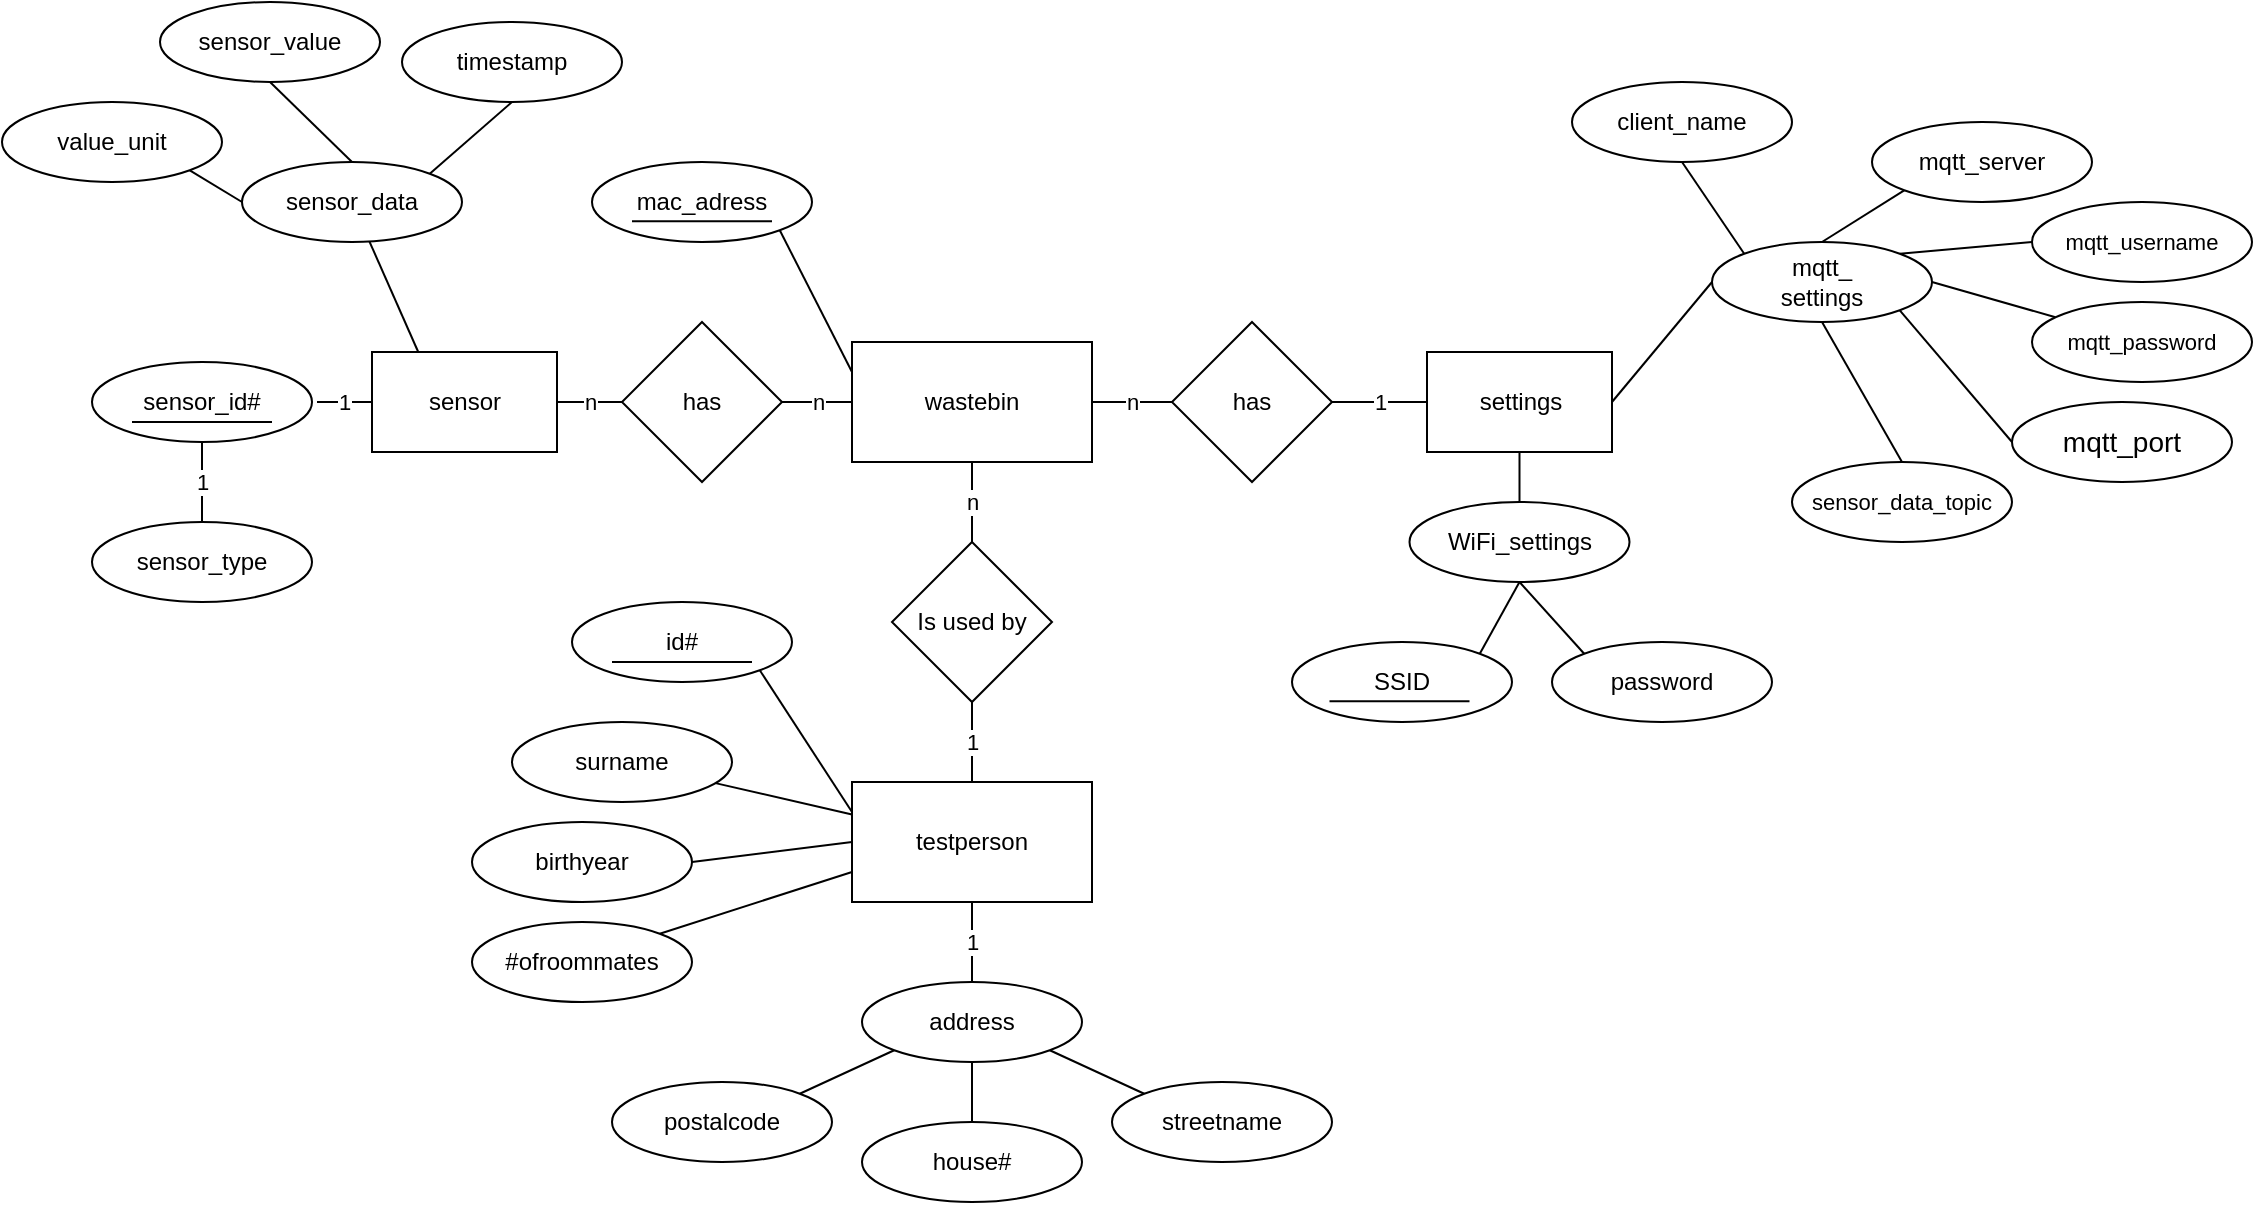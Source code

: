 <mxfile>
    <diagram id="QrXmkhVoq9gLwezN5p5O" name="Page-1">
        <mxGraphModel dx="656" dy="1678" grid="1" gridSize="10" guides="1" tooltips="1" connect="1" arrows="1" fold="1" page="1" pageScale="1" pageWidth="827" pageHeight="1169" math="0" shadow="0">
            <root>
                <mxCell id="0"/>
                <mxCell id="1" parent="0"/>
                <mxCell id="17" value="n" style="edgeStyle=none;html=1;exitX=0.5;exitY=1;exitDx=0;exitDy=0;entryX=0.5;entryY=0;entryDx=0;entryDy=0;endArrow=none;endFill=0;" parent="1" source="2" target="16" edge="1">
                    <mxGeometry relative="1" as="geometry"/>
                </mxCell>
                <mxCell id="116" value="n" style="edgeStyle=none;html=1;exitX=0;exitY=0.5;exitDx=0;exitDy=0;entryX=1;entryY=0.5;entryDx=0;entryDy=0;endArrow=none;endFill=0;startArrow=none;" edge="1" parent="1" source="139" target="115">
                    <mxGeometry relative="1" as="geometry">
                        <Array as="points"/>
                    </mxGeometry>
                </mxCell>
                <mxCell id="2" value="wastebin" style="rounded=0;whiteSpace=wrap;html=1;" parent="1" vertex="1">
                    <mxGeometry x="760" y="-20" width="120" height="60" as="geometry"/>
                </mxCell>
                <mxCell id="82" style="edgeStyle=none;html=1;exitX=1;exitY=1;exitDx=0;exitDy=0;entryX=0;entryY=0.25;entryDx=0;entryDy=0;endArrow=none;endFill=0;" parent="1" source="11" target="2" edge="1">
                    <mxGeometry relative="1" as="geometry"/>
                </mxCell>
                <mxCell id="11" value="mac_adress" style="ellipse;whiteSpace=wrap;html=1;" parent="1" vertex="1">
                    <mxGeometry x="630" y="-110" width="110" height="40" as="geometry"/>
                </mxCell>
                <mxCell id="110" style="edgeStyle=none;html=1;exitX=0.5;exitY=1;exitDx=0;exitDy=0;entryX=0;entryY=0;entryDx=0;entryDy=0;endArrow=none;endFill=0;" parent="1" source="14" target="49" edge="1">
                    <mxGeometry relative="1" as="geometry"/>
                </mxCell>
                <mxCell id="14" value="client_name" style="ellipse;whiteSpace=wrap;html=1;" parent="1" vertex="1">
                    <mxGeometry x="1120" y="-150" width="110" height="40" as="geometry"/>
                </mxCell>
                <mxCell id="19" value="1" style="edgeStyle=none;html=1;exitX=0.5;exitY=1;exitDx=0;exitDy=0;entryX=0.5;entryY=0;entryDx=0;entryDy=0;endArrow=none;endFill=0;" parent="1" source="16" target="18" edge="1">
                    <mxGeometry relative="1" as="geometry"/>
                </mxCell>
                <mxCell id="16" value="Is used by" style="rhombus;whiteSpace=wrap;html=1;" parent="1" vertex="1">
                    <mxGeometry x="780" y="80" width="80" height="80" as="geometry"/>
                </mxCell>
                <mxCell id="27" style="edgeStyle=none;html=1;exitX=0;exitY=0.25;exitDx=0;exitDy=0;entryX=1;entryY=1;entryDx=0;entryDy=0;endArrow=none;endFill=0;" parent="1" source="18" target="22" edge="1">
                    <mxGeometry relative="1" as="geometry">
                        <Array as="points"/>
                    </mxGeometry>
                </mxCell>
                <mxCell id="18" value="testperson" style="rounded=0;whiteSpace=wrap;html=1;" parent="1" vertex="1">
                    <mxGeometry x="760" y="200" width="120" height="60" as="geometry"/>
                </mxCell>
                <mxCell id="22" value="id#" style="ellipse;whiteSpace=wrap;html=1;" parent="1" vertex="1">
                    <mxGeometry x="620" y="110" width="110" height="40" as="geometry"/>
                </mxCell>
                <mxCell id="112" value="" style="edgeStyle=none;html=1;fontSize=14;endArrow=none;endFill=0;" parent="1" source="23" target="18" edge="1">
                    <mxGeometry relative="1" as="geometry"/>
                </mxCell>
                <mxCell id="23" value="surname" style="ellipse;whiteSpace=wrap;html=1;" parent="1" vertex="1">
                    <mxGeometry x="590" y="170" width="110" height="40" as="geometry"/>
                </mxCell>
                <mxCell id="29" style="edgeStyle=none;html=1;endArrow=none;endFill=0;exitX=1;exitY=0.5;exitDx=0;exitDy=0;" parent="1" source="24" edge="1">
                    <mxGeometry relative="1" as="geometry">
                        <mxPoint x="760" y="230" as="targetPoint"/>
                    </mxGeometry>
                </mxCell>
                <mxCell id="24" value="birthyear" style="ellipse;whiteSpace=wrap;html=1;" parent="1" vertex="1">
                    <mxGeometry x="570" y="220" width="110" height="40" as="geometry"/>
                </mxCell>
                <mxCell id="31" style="edgeStyle=none;html=1;entryX=0;entryY=0.75;entryDx=0;entryDy=0;endArrow=none;endFill=0;exitX=1;exitY=0;exitDx=0;exitDy=0;" parent="1" source="30" target="18" edge="1">
                    <mxGeometry relative="1" as="geometry"/>
                </mxCell>
                <mxCell id="30" value="#ofroommates" style="ellipse;whiteSpace=wrap;html=1;" parent="1" vertex="1">
                    <mxGeometry x="570" y="270" width="110" height="40" as="geometry"/>
                </mxCell>
                <mxCell id="44" style="edgeStyle=none;html=1;exitX=0;exitY=0;exitDx=0;exitDy=0;entryX=1;entryY=1;entryDx=0;entryDy=0;endArrow=none;endFill=0;" parent="1" source="32" target="34" edge="1">
                    <mxGeometry relative="1" as="geometry"/>
                </mxCell>
                <mxCell id="32" value="streetname" style="ellipse;whiteSpace=wrap;html=1;" parent="1" vertex="1">
                    <mxGeometry x="890" y="350" width="110" height="40" as="geometry"/>
                </mxCell>
                <mxCell id="45" value="1" style="edgeStyle=none;html=1;exitX=0.5;exitY=0;exitDx=0;exitDy=0;endArrow=none;endFill=0;startArrow=none;" parent="1" source="34" target="18" edge="1">
                    <mxGeometry relative="1" as="geometry">
                        <mxPoint x="820" y="300" as="sourcePoint"/>
                    </mxGeometry>
                </mxCell>
                <mxCell id="34" value="address" style="ellipse;whiteSpace=wrap;html=1;" parent="1" vertex="1">
                    <mxGeometry x="765" y="300" width="110" height="40" as="geometry"/>
                </mxCell>
                <mxCell id="41" style="edgeStyle=none;html=1;exitX=0.5;exitY=0;exitDx=0;exitDy=0;entryX=0.5;entryY=1;entryDx=0;entryDy=0;endArrow=none;endFill=0;" parent="1" source="37" target="34" edge="1">
                    <mxGeometry relative="1" as="geometry"/>
                </mxCell>
                <mxCell id="37" value="house#" style="ellipse;whiteSpace=wrap;html=1;" parent="1" vertex="1">
                    <mxGeometry x="765" y="370" width="110" height="40" as="geometry"/>
                </mxCell>
                <mxCell id="42" style="edgeStyle=none;html=1;exitX=1;exitY=0;exitDx=0;exitDy=0;entryX=0;entryY=1;entryDx=0;entryDy=0;endArrow=none;endFill=0;" parent="1" source="39" target="34" edge="1">
                    <mxGeometry relative="1" as="geometry"/>
                </mxCell>
                <mxCell id="39" value="postalcode" style="ellipse;whiteSpace=wrap;html=1;" parent="1" vertex="1">
                    <mxGeometry x="640" y="350" width="110" height="40" as="geometry"/>
                </mxCell>
                <mxCell id="51" style="edgeStyle=none;html=1;exitX=0;exitY=0.5;exitDx=0;exitDy=0;entryX=1;entryY=0.5;entryDx=0;entryDy=0;endArrow=none;endFill=0;" parent="1" source="49" target="88" edge="1">
                    <mxGeometry relative="1" as="geometry">
                        <mxPoint x="1150.0" y="10" as="targetPoint"/>
                    </mxGeometry>
                </mxCell>
                <mxCell id="60" style="edgeStyle=none;html=1;exitX=0.5;exitY=0;exitDx=0;exitDy=0;entryX=0;entryY=1;entryDx=0;entryDy=0;endArrow=none;endFill=0;" parent="1" source="49" target="58" edge="1">
                    <mxGeometry relative="1" as="geometry"/>
                </mxCell>
                <mxCell id="62" style="edgeStyle=none;html=1;exitX=1;exitY=0;exitDx=0;exitDy=0;entryX=0;entryY=0.5;entryDx=0;entryDy=0;endArrow=none;endFill=0;" parent="1" source="49" target="61" edge="1">
                    <mxGeometry relative="1" as="geometry"/>
                </mxCell>
                <mxCell id="66" style="edgeStyle=none;html=1;exitX=1;exitY=1;exitDx=0;exitDy=0;entryX=0;entryY=0.5;entryDx=0;entryDy=0;endArrow=none;endFill=0;" parent="1" source="49" target="65" edge="1">
                    <mxGeometry relative="1" as="geometry"/>
                </mxCell>
                <mxCell id="71" style="edgeStyle=none;html=1;exitX=0.5;exitY=1;exitDx=0;exitDy=0;entryX=0.5;entryY=0;entryDx=0;entryDy=0;endArrow=none;endFill=0;" parent="1" source="49" target="67" edge="1">
                    <mxGeometry relative="1" as="geometry"/>
                </mxCell>
                <mxCell id="49" value="mqtt_&lt;br&gt;settings" style="ellipse;whiteSpace=wrap;html=1;" parent="1" vertex="1">
                    <mxGeometry x="1190" y="-70" width="110" height="40" as="geometry"/>
                </mxCell>
                <mxCell id="53" value="n" style="edgeStyle=none;html=1;entryX=0;entryY=0.5;entryDx=0;entryDy=0;endArrow=none;endFill=0;" parent="1" source="2" target="52" edge="1">
                    <mxGeometry relative="1" as="geometry">
                        <mxPoint x="872.5" y="-20" as="sourcePoint"/>
                        <mxPoint x="1030.0" y="-110" as="targetPoint"/>
                    </mxGeometry>
                </mxCell>
                <mxCell id="54" value="1" style="edgeStyle=none;html=1;exitX=1;exitY=0.5;exitDx=0;exitDy=0;endArrow=none;endFill=0;entryX=0;entryY=0.5;entryDx=0;entryDy=0;" parent="1" source="52" target="88" edge="1">
                    <mxGeometry relative="1" as="geometry">
                        <mxPoint x="1040" y="10" as="targetPoint"/>
                    </mxGeometry>
                </mxCell>
                <mxCell id="52" value="has" style="rhombus;whiteSpace=wrap;html=1;" parent="1" vertex="1">
                    <mxGeometry x="920" y="-30" width="80" height="80" as="geometry"/>
                </mxCell>
                <mxCell id="58" value="mqtt_server" style="ellipse;whiteSpace=wrap;html=1;" parent="1" vertex="1">
                    <mxGeometry x="1270" y="-130" width="110" height="40" as="geometry"/>
                </mxCell>
                <mxCell id="61" value="&lt;font style=&quot;font-size: 11px;&quot;&gt;mqtt_username&lt;/font&gt;" style="ellipse;whiteSpace=wrap;html=1;" parent="1" vertex="1">
                    <mxGeometry x="1350" y="-90" width="110" height="40" as="geometry"/>
                </mxCell>
                <mxCell id="64" style="edgeStyle=none;html=1;entryX=1;entryY=0.5;entryDx=0;entryDy=0;endArrow=none;endFill=0;" parent="1" source="63" target="49" edge="1">
                    <mxGeometry relative="1" as="geometry"/>
                </mxCell>
                <mxCell id="63" value="&lt;span style=&quot;font-size: 11px;&quot;&gt;mqtt_password&lt;/span&gt;" style="ellipse;whiteSpace=wrap;html=1;" parent="1" vertex="1">
                    <mxGeometry x="1350" y="-40" width="110" height="40" as="geometry"/>
                </mxCell>
                <mxCell id="65" value="&lt;font style=&quot;font-size: 14px;&quot;&gt;mqtt_port&lt;/font&gt;" style="ellipse;whiteSpace=wrap;html=1;" parent="1" vertex="1">
                    <mxGeometry x="1340" y="10" width="110" height="40" as="geometry"/>
                </mxCell>
                <mxCell id="67" value="&lt;font style=&quot;font-size: 11px;&quot;&gt;sensor_data_topic&lt;/font&gt;" style="ellipse;whiteSpace=wrap;html=1;" parent="1" vertex="1">
                    <mxGeometry x="1230" y="40" width="110" height="40" as="geometry"/>
                </mxCell>
                <mxCell id="79" style="edgeStyle=none;html=1;exitX=0.5;exitY=1;exitDx=0;exitDy=0;entryX=1;entryY=0;entryDx=0;entryDy=0;endArrow=none;endFill=0;" parent="1" source="101" target="74" edge="1">
                    <mxGeometry relative="1" as="geometry">
                        <mxPoint x="1092.5" y="110" as="sourcePoint"/>
                    </mxGeometry>
                </mxCell>
                <mxCell id="74" value="SSID" style="ellipse;whiteSpace=wrap;html=1;" parent="1" vertex="1">
                    <mxGeometry x="980" y="130" width="110" height="40" as="geometry"/>
                </mxCell>
                <mxCell id="80" style="edgeStyle=none;html=1;exitX=0;exitY=0;exitDx=0;exitDy=0;endArrow=none;endFill=0;entryX=0.5;entryY=1;entryDx=0;entryDy=0;" parent="1" source="76" target="101" edge="1">
                    <mxGeometry relative="1" as="geometry">
                        <mxPoint x="1092.5" y="110" as="targetPoint"/>
                    </mxGeometry>
                </mxCell>
                <mxCell id="76" value="password" style="ellipse;whiteSpace=wrap;html=1;" parent="1" vertex="1">
                    <mxGeometry x="1110" y="130" width="110" height="40" as="geometry"/>
                </mxCell>
                <mxCell id="107" style="edgeStyle=none;html=1;exitX=0.5;exitY=1;exitDx=0;exitDy=0;entryX=0.5;entryY=0;entryDx=0;entryDy=0;endArrow=none;endFill=0;" parent="1" source="88" target="101" edge="1">
                    <mxGeometry relative="1" as="geometry"/>
                </mxCell>
                <mxCell id="88" value="settings" style="rounded=0;whiteSpace=wrap;html=1;" parent="1" vertex="1">
                    <mxGeometry x="1047.5" y="-15" width="92.5" height="50" as="geometry"/>
                </mxCell>
                <mxCell id="101" value="WiFi_settings" style="ellipse;whiteSpace=wrap;html=1;" parent="1" vertex="1">
                    <mxGeometry x="1038.75" y="60" width="110" height="40" as="geometry"/>
                </mxCell>
                <mxCell id="104" value="" style="endArrow=none;html=1;" parent="1" edge="1">
                    <mxGeometry width="50" height="50" relative="1" as="geometry">
                        <mxPoint x="650" y="-80.33" as="sourcePoint"/>
                        <mxPoint x="720" y="-80.33" as="targetPoint"/>
                    </mxGeometry>
                </mxCell>
                <mxCell id="105" value="" style="endArrow=none;html=1;" parent="1" edge="1">
                    <mxGeometry width="50" height="50" relative="1" as="geometry">
                        <mxPoint x="998.75" y="159.66" as="sourcePoint"/>
                        <mxPoint x="1068.75" y="159.66" as="targetPoint"/>
                    </mxGeometry>
                </mxCell>
                <mxCell id="106" value="" style="endArrow=none;html=1;" parent="1" edge="1">
                    <mxGeometry width="50" height="50" relative="1" as="geometry">
                        <mxPoint x="640" y="140" as="sourcePoint"/>
                        <mxPoint x="710" y="140" as="targetPoint"/>
                    </mxGeometry>
                </mxCell>
                <mxCell id="118" value="1" style="edgeStyle=none;html=1;exitX=0;exitY=0.5;exitDx=0;exitDy=0;entryX=1;entryY=0.5;entryDx=0;entryDy=0;endArrow=none;endFill=0;" edge="1" parent="1" source="115">
                    <mxGeometry relative="1" as="geometry">
                        <mxPoint x="492.5" y="10" as="targetPoint"/>
                    </mxGeometry>
                </mxCell>
                <mxCell id="134" style="edgeStyle=none;html=1;exitX=0.25;exitY=0;exitDx=0;exitDy=0;endArrow=none;endFill=0;" edge="1" parent="1" source="115">
                    <mxGeometry relative="1" as="geometry">
                        <mxPoint x="510" y="-90" as="targetPoint"/>
                    </mxGeometry>
                </mxCell>
                <mxCell id="115" value="sensor" style="rounded=0;whiteSpace=wrap;html=1;" vertex="1" parent="1">
                    <mxGeometry x="520" y="-15" width="92.5" height="50" as="geometry"/>
                </mxCell>
                <mxCell id="122" value="sensor_id#" style="ellipse;whiteSpace=wrap;html=1;" vertex="1" parent="1">
                    <mxGeometry x="380" y="-10" width="110" height="40" as="geometry"/>
                </mxCell>
                <mxCell id="123" value="" style="endArrow=none;html=1;" edge="1" parent="1">
                    <mxGeometry width="50" height="50" relative="1" as="geometry">
                        <mxPoint x="400" y="20" as="sourcePoint"/>
                        <mxPoint x="470" y="20" as="targetPoint"/>
                    </mxGeometry>
                </mxCell>
                <mxCell id="126" value="1" style="edgeStyle=none;html=1;exitX=0.5;exitY=0;exitDx=0;exitDy=0;endArrow=none;endFill=0;entryX=0.5;entryY=1;entryDx=0;entryDy=0;" edge="1" parent="1" source="124" target="122">
                    <mxGeometry relative="1" as="geometry">
                        <mxPoint x="446" y="30" as="targetPoint"/>
                    </mxGeometry>
                </mxCell>
                <mxCell id="124" value="sensor_type" style="ellipse;whiteSpace=wrap;html=1;" vertex="1" parent="1">
                    <mxGeometry x="380" y="70" width="110" height="40" as="geometry"/>
                </mxCell>
                <mxCell id="127" value="sensor_value" style="ellipse;whiteSpace=wrap;html=1;" vertex="1" parent="1">
                    <mxGeometry x="414" y="-190" width="110" height="40" as="geometry"/>
                </mxCell>
                <mxCell id="130" value="value_unit" style="ellipse;whiteSpace=wrap;html=1;" vertex="1" parent="1">
                    <mxGeometry x="335" y="-140" width="110" height="40" as="geometry"/>
                </mxCell>
                <mxCell id="131" value="timestamp" style="ellipse;whiteSpace=wrap;html=1;" vertex="1" parent="1">
                    <mxGeometry x="535" y="-180" width="110" height="40" as="geometry"/>
                </mxCell>
                <mxCell id="136" style="edgeStyle=none;html=1;exitX=0;exitY=0.5;exitDx=0;exitDy=0;entryX=1;entryY=1;entryDx=0;entryDy=0;endArrow=none;endFill=0;" edge="1" parent="1" source="135" target="130">
                    <mxGeometry relative="1" as="geometry"/>
                </mxCell>
                <mxCell id="137" style="edgeStyle=none;html=1;exitX=0.5;exitY=0;exitDx=0;exitDy=0;entryX=0.5;entryY=1;entryDx=0;entryDy=0;endArrow=none;endFill=0;" edge="1" parent="1" source="135" target="127">
                    <mxGeometry relative="1" as="geometry"/>
                </mxCell>
                <mxCell id="138" style="edgeStyle=none;html=1;exitX=1;exitY=0;exitDx=0;exitDy=0;entryX=0.5;entryY=1;entryDx=0;entryDy=0;endArrow=none;endFill=0;" edge="1" parent="1" source="135" target="131">
                    <mxGeometry relative="1" as="geometry"/>
                </mxCell>
                <mxCell id="135" value="sensor_data" style="ellipse;whiteSpace=wrap;html=1;" vertex="1" parent="1">
                    <mxGeometry x="455" y="-110" width="110" height="40" as="geometry"/>
                </mxCell>
                <mxCell id="140" value="n" style="edgeStyle=none;html=1;exitX=0;exitY=0.5;exitDx=0;exitDy=0;entryX=1;entryY=0.5;entryDx=0;entryDy=0;endArrow=none;endFill=0;" edge="1" parent="1" source="2" target="139">
                    <mxGeometry relative="1" as="geometry">
                        <mxPoint x="760" y="10" as="sourcePoint"/>
                        <mxPoint x="612.5" y="10" as="targetPoint"/>
                        <Array as="points">
                            <mxPoint x="730" y="10"/>
                        </Array>
                    </mxGeometry>
                </mxCell>
                <mxCell id="139" value="has" style="rhombus;whiteSpace=wrap;html=1;" vertex="1" parent="1">
                    <mxGeometry x="645" y="-30" width="80" height="80" as="geometry"/>
                </mxCell>
            </root>
        </mxGraphModel>
    </diagram>
</mxfile>